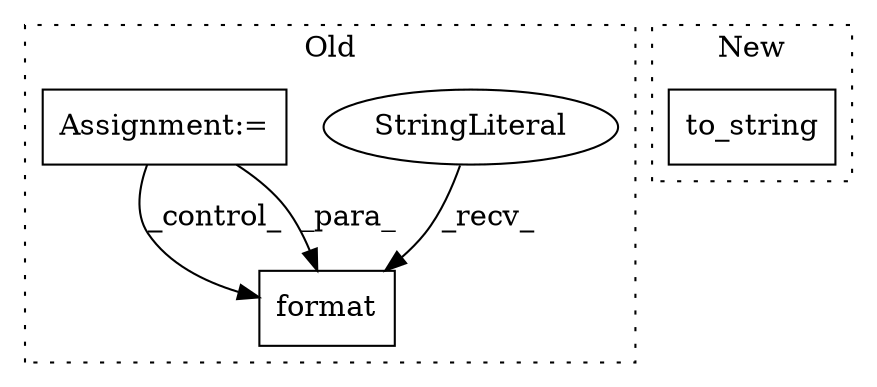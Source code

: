 digraph G {
subgraph cluster0 {
1 [label="format" a="32" s="4215,4236" l="7,1" shape="box"];
3 [label="StringLiteral" a="45" s="4146" l="68" shape="ellipse"];
4 [label="Assignment:=" a="7" s="3995,4134" l="65,2" shape="box"];
label = "Old";
style="dotted";
}
subgraph cluster1 {
2 [label="to_string" a="32" s="4745,4770" l="10,1" shape="box"];
label = "New";
style="dotted";
}
3 -> 1 [label="_recv_"];
4 -> 1 [label="_control_"];
4 -> 1 [label="_para_"];
}